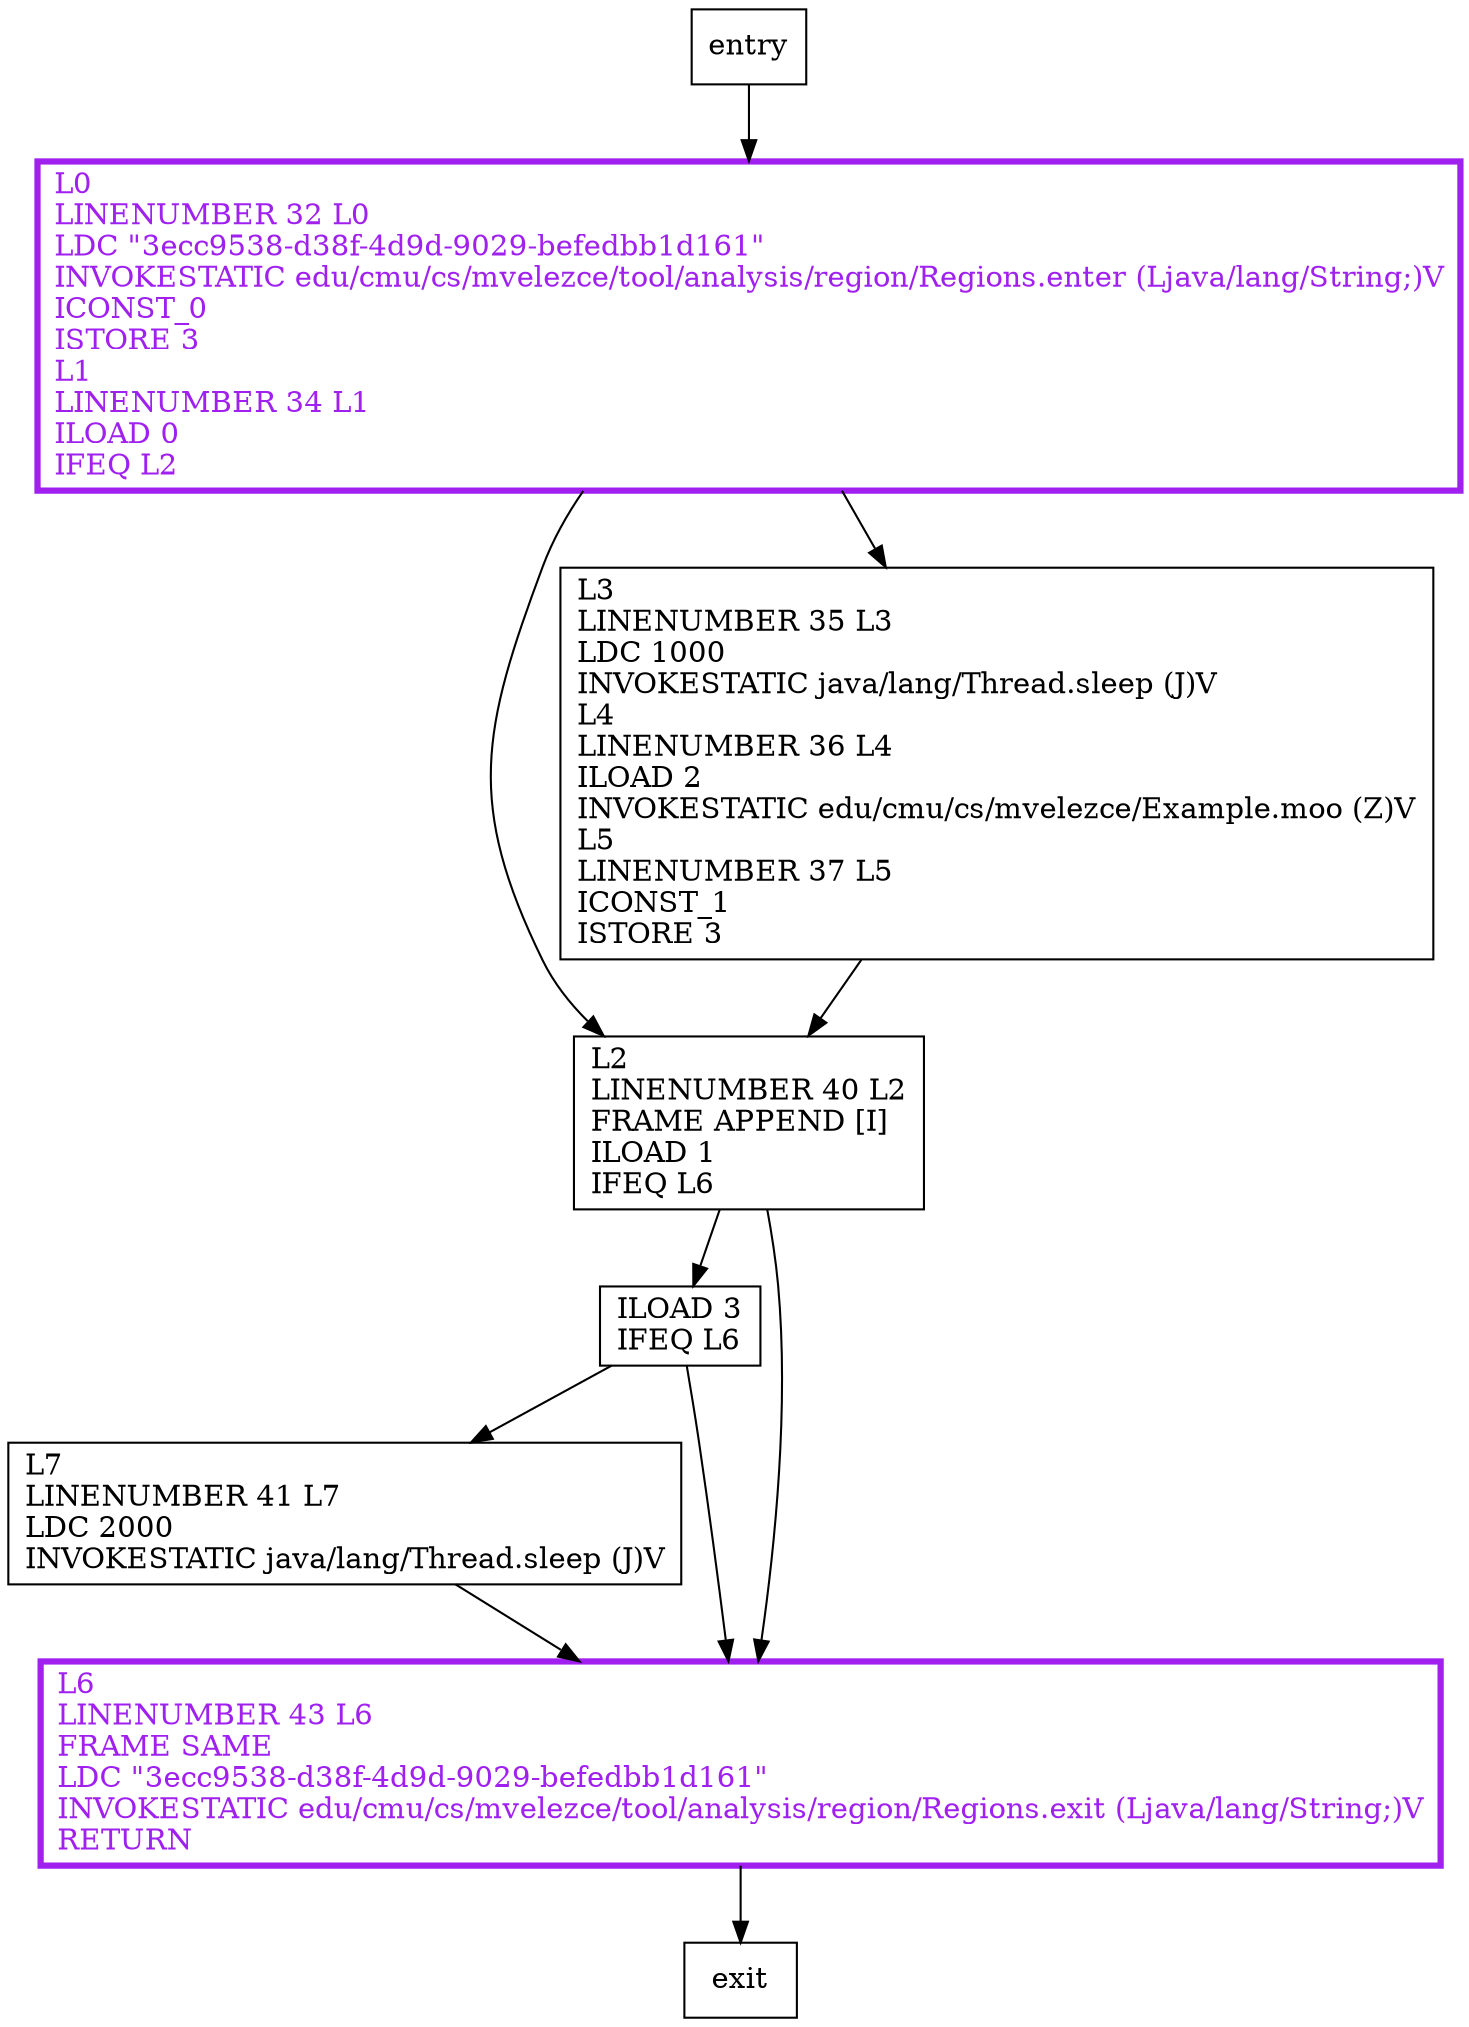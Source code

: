 digraph foo {
node [shape=record];
65567135 [label="L7\lLINENUMBER 41 L7\lLDC 2000\lINVOKESTATIC java/lang/Thread.sleep (J)V\l"];
1772780918 [label="L2\lLINENUMBER 40 L2\lFRAME APPEND [I]\lILOAD 1\lIFEQ L6\l"];
957608454 [label="ILOAD 3\lIFEQ L6\l"];
187150864 [label="L0\lLINENUMBER 32 L0\lLDC \"3ecc9538-d38f-4d9d-9029-befedbb1d161\"\lINVOKESTATIC edu/cmu/cs/mvelezce/tool/analysis/region/Regions.enter (Ljava/lang/String;)V\lICONST_0\lISTORE 3\lL1\lLINENUMBER 34 L1\lILOAD 0\lIFEQ L2\l"];
871461513 [label="L3\lLINENUMBER 35 L3\lLDC 1000\lINVOKESTATIC java/lang/Thread.sleep (J)V\lL4\lLINENUMBER 36 L4\lILOAD 2\lINVOKESTATIC edu/cmu/cs/mvelezce/Example.moo (Z)V\lL5\lLINENUMBER 37 L5\lICONST_1\lISTORE 3\l"];
252864198 [label="L6\lLINENUMBER 43 L6\lFRAME SAME\lLDC \"3ecc9538-d38f-4d9d-9029-befedbb1d161\"\lINVOKESTATIC edu/cmu/cs/mvelezce/tool/analysis/region/Regions.exit (Ljava/lang/String;)V\lRETURN\l"];
entry;
exit;
entry -> 187150864;
65567135 -> 252864198;
1772780918 -> 957608454;
1772780918 -> 252864198;
957608454 -> 65567135;
957608454 -> 252864198;
187150864 -> 1772780918;
187150864 -> 871461513;
871461513 -> 1772780918;
252864198 -> exit;
187150864[fontcolor="purple", penwidth=3, color="purple"];
252864198[fontcolor="purple", penwidth=3, color="purple"];
}
